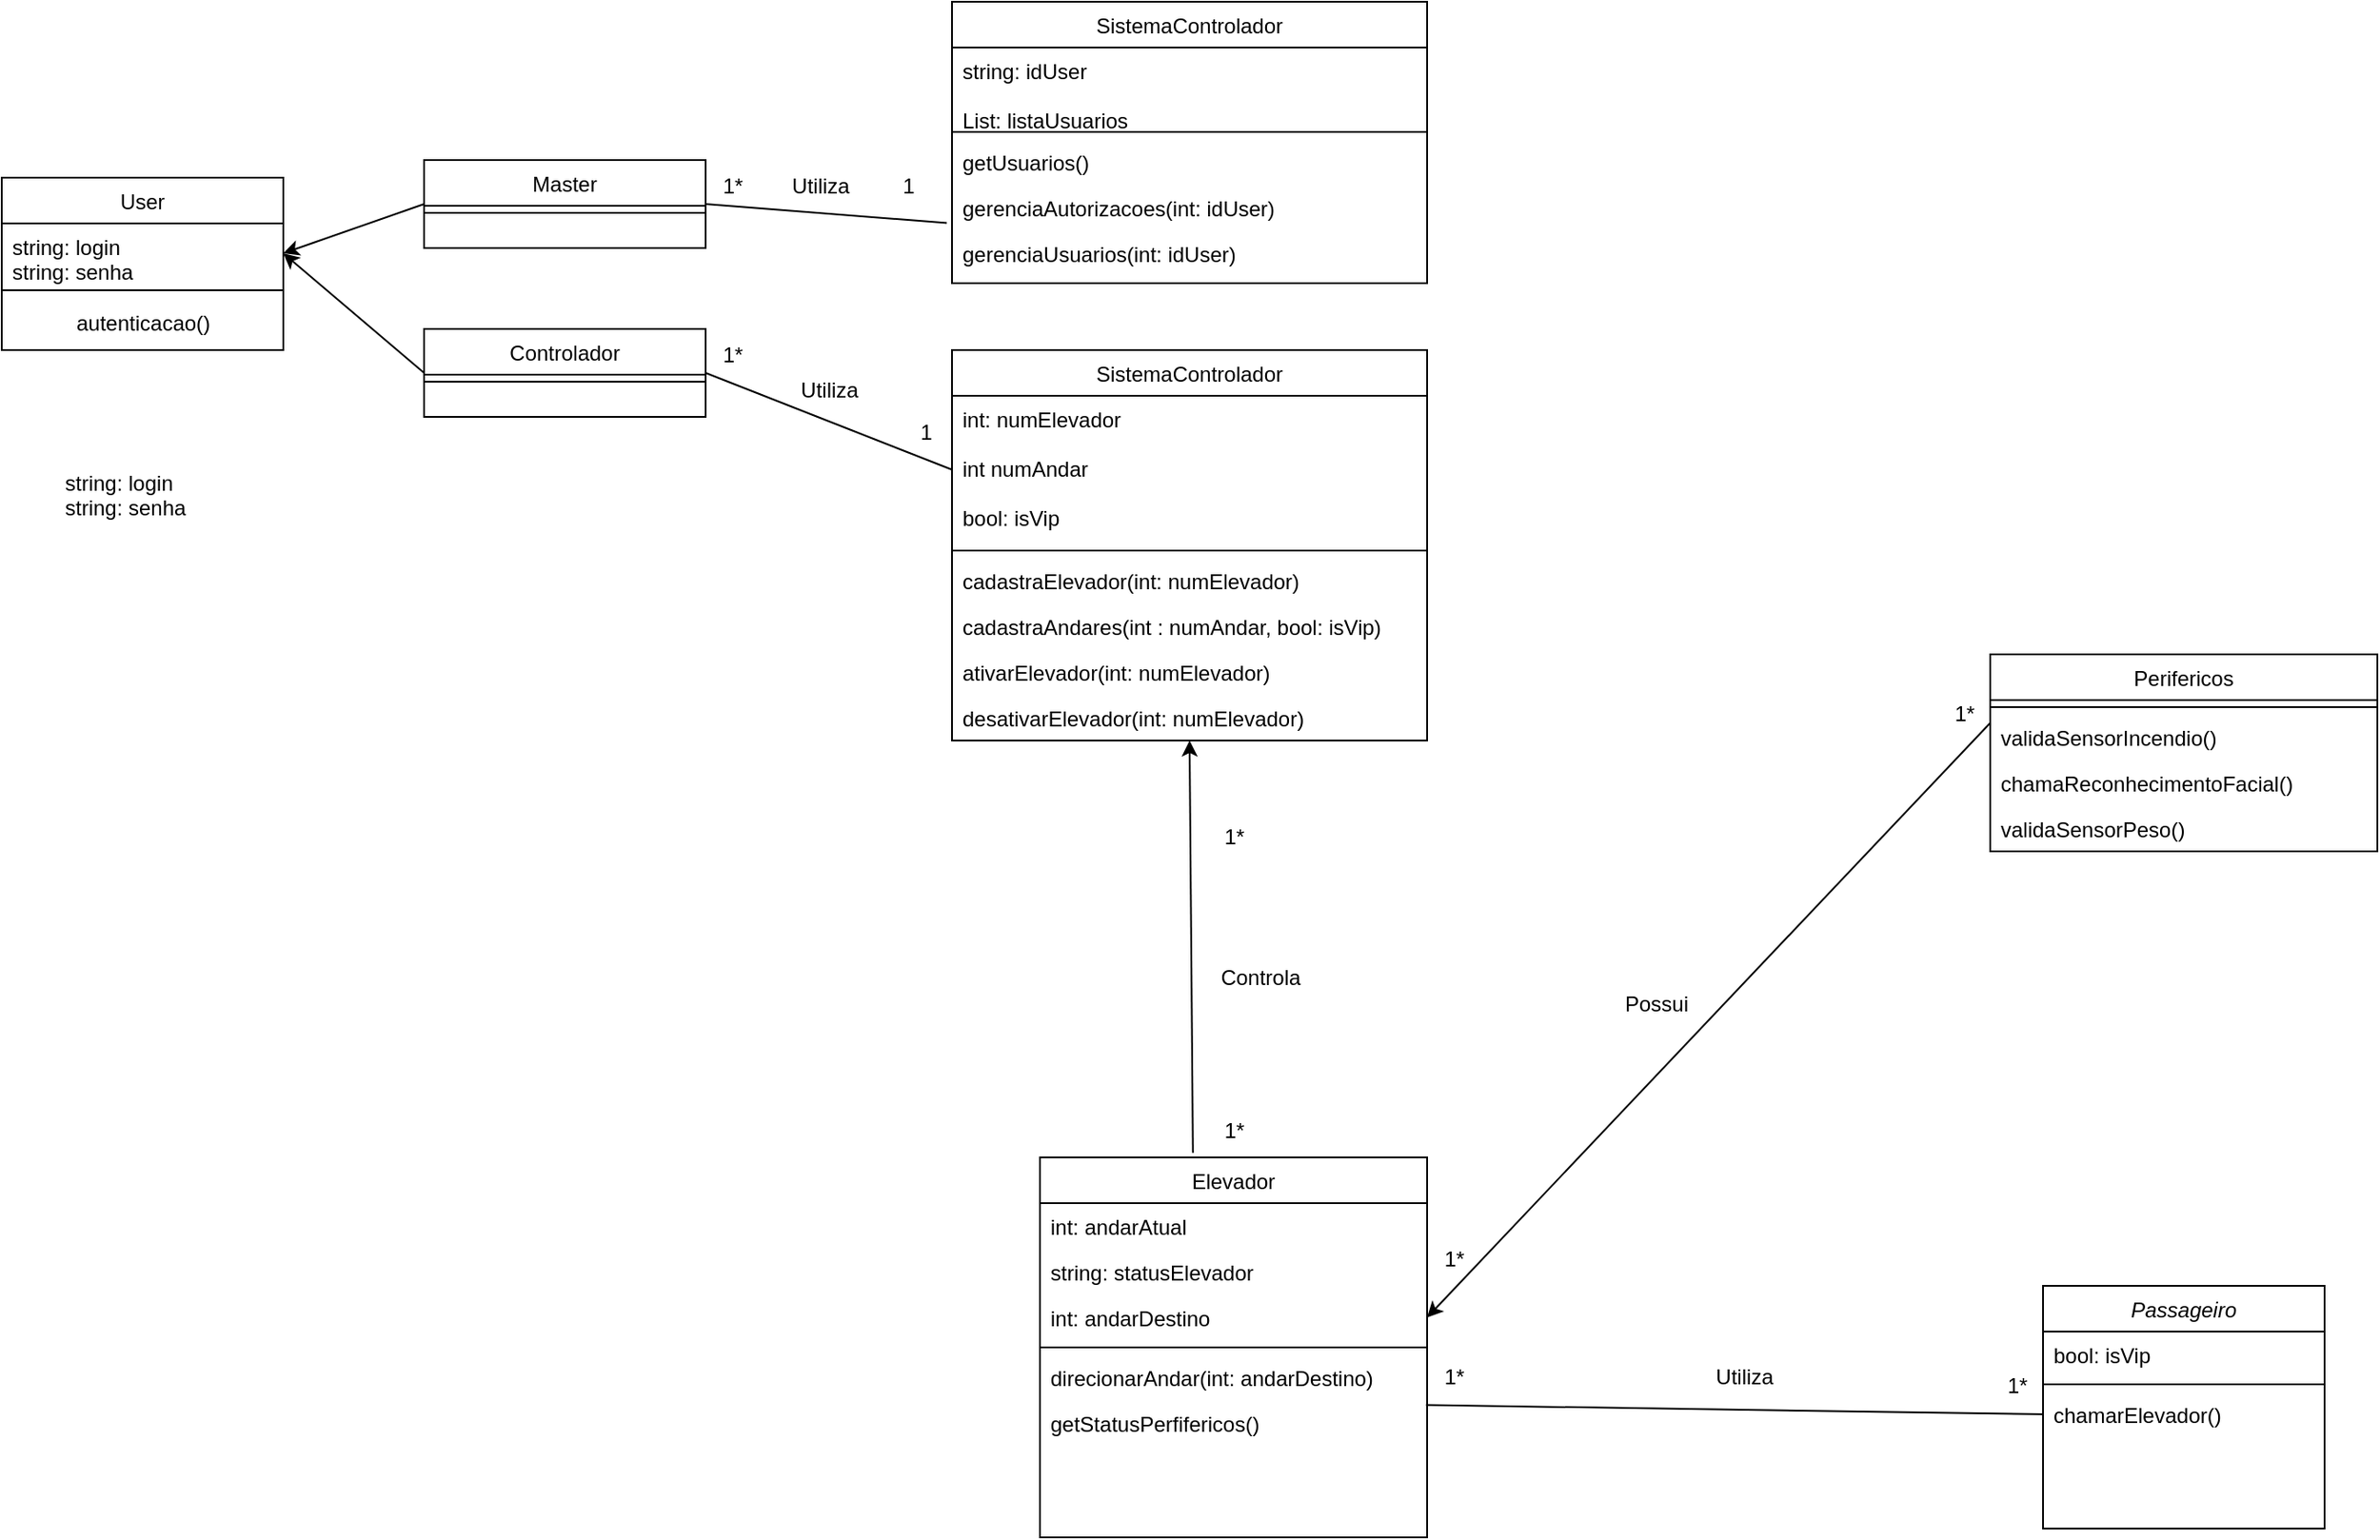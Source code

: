 <mxfile version="20.5.3" type="github">
  <diagram id="C5RBs43oDa-KdzZeNtuy" name="Page-1">
    <mxGraphModel dx="1778" dy="983" grid="1" gridSize="10" guides="1" tooltips="1" connect="1" arrows="1" fold="1" page="1" pageScale="1" pageWidth="827" pageHeight="1169" math="0" shadow="0">
      <root>
        <mxCell id="WIyWlLk6GJQsqaUBKTNV-0" />
        <mxCell id="WIyWlLk6GJQsqaUBKTNV-1" parent="WIyWlLk6GJQsqaUBKTNV-0" />
        <mxCell id="zkfFHV4jXpPFQw0GAbJ--0" value="Passageiro" style="swimlane;fontStyle=2;align=center;verticalAlign=top;childLayout=stackLayout;horizontal=1;startSize=26;horizontalStack=0;resizeParent=1;resizeLast=0;collapsible=1;marginBottom=0;rounded=0;shadow=0;strokeWidth=1;" parent="WIyWlLk6GJQsqaUBKTNV-1" vertex="1">
          <mxGeometry x="1250" y="790" width="160" height="138" as="geometry">
            <mxRectangle x="230" y="140" width="160" height="26" as="alternateBounds" />
          </mxGeometry>
        </mxCell>
        <mxCell id="zkfFHV4jXpPFQw0GAbJ--1" value="bool: isVip" style="text;align=left;verticalAlign=top;spacingLeft=4;spacingRight=4;overflow=hidden;rotatable=0;points=[[0,0.5],[1,0.5]];portConstraint=eastwest;" parent="zkfFHV4jXpPFQw0GAbJ--0" vertex="1">
          <mxGeometry y="26" width="160" height="26" as="geometry" />
        </mxCell>
        <mxCell id="zkfFHV4jXpPFQw0GAbJ--4" value="" style="line;html=1;strokeWidth=1;align=left;verticalAlign=middle;spacingTop=-1;spacingLeft=3;spacingRight=3;rotatable=0;labelPosition=right;points=[];portConstraint=eastwest;" parent="zkfFHV4jXpPFQw0GAbJ--0" vertex="1">
          <mxGeometry y="52" width="160" height="8" as="geometry" />
        </mxCell>
        <mxCell id="zkfFHV4jXpPFQw0GAbJ--5" value="chamarElevador()" style="text;align=left;verticalAlign=top;spacingLeft=4;spacingRight=4;overflow=hidden;rotatable=0;points=[[0,0.5],[1,0.5]];portConstraint=eastwest;" parent="zkfFHV4jXpPFQw0GAbJ--0" vertex="1">
          <mxGeometry y="60" width="160" height="26" as="geometry" />
        </mxCell>
        <mxCell id="zkfFHV4jXpPFQw0GAbJ--6" value="Controlador" style="swimlane;fontStyle=0;align=center;verticalAlign=top;childLayout=stackLayout;horizontal=1;startSize=26;horizontalStack=0;resizeParent=1;resizeLast=0;collapsible=1;marginBottom=0;rounded=0;shadow=0;strokeWidth=1;" parent="WIyWlLk6GJQsqaUBKTNV-1" vertex="1">
          <mxGeometry x="330" y="246" width="160" height="50" as="geometry">
            <mxRectangle x="130" y="380" width="160" height="26" as="alternateBounds" />
          </mxGeometry>
        </mxCell>
        <mxCell id="zkfFHV4jXpPFQw0GAbJ--9" value="" style="line;html=1;strokeWidth=1;align=left;verticalAlign=middle;spacingTop=-1;spacingLeft=3;spacingRight=3;rotatable=0;labelPosition=right;points=[];portConstraint=eastwest;" parent="zkfFHV4jXpPFQw0GAbJ--6" vertex="1">
          <mxGeometry y="26" width="160" height="8" as="geometry" />
        </mxCell>
        <mxCell id="zkfFHV4jXpPFQw0GAbJ--13" value="Master" style="swimlane;fontStyle=0;align=center;verticalAlign=top;childLayout=stackLayout;horizontal=1;startSize=26;horizontalStack=0;resizeParent=1;resizeLast=0;collapsible=1;marginBottom=0;rounded=0;shadow=0;strokeWidth=1;" parent="WIyWlLk6GJQsqaUBKTNV-1" vertex="1">
          <mxGeometry x="330" y="150" width="160" height="50" as="geometry">
            <mxRectangle x="340" y="380" width="170" height="26" as="alternateBounds" />
          </mxGeometry>
        </mxCell>
        <mxCell id="zkfFHV4jXpPFQw0GAbJ--15" value="" style="line;html=1;strokeWidth=1;align=left;verticalAlign=middle;spacingTop=-1;spacingLeft=3;spacingRight=3;rotatable=0;labelPosition=right;points=[];portConstraint=eastwest;" parent="zkfFHV4jXpPFQw0GAbJ--13" vertex="1">
          <mxGeometry y="26" width="160" height="8" as="geometry" />
        </mxCell>
        <mxCell id="zkfFHV4jXpPFQw0GAbJ--17" value="Perifericos" style="swimlane;fontStyle=0;align=center;verticalAlign=top;childLayout=stackLayout;horizontal=1;startSize=26;horizontalStack=0;resizeParent=1;resizeLast=0;collapsible=1;marginBottom=0;rounded=0;shadow=0;strokeWidth=1;" parent="WIyWlLk6GJQsqaUBKTNV-1" vertex="1">
          <mxGeometry x="1220" y="431" width="220" height="112" as="geometry">
            <mxRectangle x="550" y="140" width="160" height="26" as="alternateBounds" />
          </mxGeometry>
        </mxCell>
        <mxCell id="zkfFHV4jXpPFQw0GAbJ--23" value="" style="line;html=1;strokeWidth=1;align=left;verticalAlign=middle;spacingTop=-1;spacingLeft=3;spacingRight=3;rotatable=0;labelPosition=right;points=[];portConstraint=eastwest;" parent="zkfFHV4jXpPFQw0GAbJ--17" vertex="1">
          <mxGeometry y="26" width="220" height="8" as="geometry" />
        </mxCell>
        <mxCell id="zkfFHV4jXpPFQw0GAbJ--24" value="validaSensorIncendio()" style="text;align=left;verticalAlign=top;spacingLeft=4;spacingRight=4;overflow=hidden;rotatable=0;points=[[0,0.5],[1,0.5]];portConstraint=eastwest;" parent="zkfFHV4jXpPFQw0GAbJ--17" vertex="1">
          <mxGeometry y="34" width="220" height="26" as="geometry" />
        </mxCell>
        <mxCell id="zkfFHV4jXpPFQw0GAbJ--25" value="chamaReconhecimentoFacial()" style="text;align=left;verticalAlign=top;spacingLeft=4;spacingRight=4;overflow=hidden;rotatable=0;points=[[0,0.5],[1,0.5]];portConstraint=eastwest;" parent="zkfFHV4jXpPFQw0GAbJ--17" vertex="1">
          <mxGeometry y="60" width="220" height="26" as="geometry" />
        </mxCell>
        <mxCell id="paJcDHO1TUpdrhw7AHeN-74" value="validaSensorPeso()" style="text;align=left;verticalAlign=top;spacingLeft=4;spacingRight=4;overflow=hidden;rotatable=0;points=[[0,0.5],[1,0.5]];portConstraint=eastwest;" vertex="1" parent="zkfFHV4jXpPFQw0GAbJ--17">
          <mxGeometry y="86" width="220" height="26" as="geometry" />
        </mxCell>
        <mxCell id="paJcDHO1TUpdrhw7AHeN-0" value="Elevador" style="swimlane;fontStyle=0;align=center;verticalAlign=top;childLayout=stackLayout;horizontal=1;startSize=26;horizontalStack=0;resizeParent=1;resizeLast=0;collapsible=1;marginBottom=0;rounded=0;shadow=0;strokeWidth=1;" vertex="1" parent="WIyWlLk6GJQsqaUBKTNV-1">
          <mxGeometry x="680" y="717" width="220" height="216" as="geometry">
            <mxRectangle x="550" y="140" width="160" height="26" as="alternateBounds" />
          </mxGeometry>
        </mxCell>
        <mxCell id="paJcDHO1TUpdrhw7AHeN-1" value="int: andarAtual" style="text;align=left;verticalAlign=top;spacingLeft=4;spacingRight=4;overflow=hidden;rotatable=0;points=[[0,0.5],[1,0.5]];portConstraint=eastwest;" vertex="1" parent="paJcDHO1TUpdrhw7AHeN-0">
          <mxGeometry y="26" width="220" height="26" as="geometry" />
        </mxCell>
        <mxCell id="paJcDHO1TUpdrhw7AHeN-2" value="string: statusElevador" style="text;align=left;verticalAlign=top;spacingLeft=4;spacingRight=4;overflow=hidden;rotatable=0;points=[[0,0.5],[1,0.5]];portConstraint=eastwest;rounded=0;shadow=0;html=0;" vertex="1" parent="paJcDHO1TUpdrhw7AHeN-0">
          <mxGeometry y="52" width="220" height="26" as="geometry" />
        </mxCell>
        <mxCell id="paJcDHO1TUpdrhw7AHeN-3" value="int: andarDestino" style="text;align=left;verticalAlign=top;spacingLeft=4;spacingRight=4;overflow=hidden;rotatable=0;points=[[0,0.5],[1,0.5]];portConstraint=eastwest;rounded=0;shadow=0;html=0;" vertex="1" parent="paJcDHO1TUpdrhw7AHeN-0">
          <mxGeometry y="78" width="220" height="26" as="geometry" />
        </mxCell>
        <mxCell id="paJcDHO1TUpdrhw7AHeN-6" value="" style="line;html=1;strokeWidth=1;align=left;verticalAlign=middle;spacingTop=-1;spacingLeft=3;spacingRight=3;rotatable=0;labelPosition=right;points=[];portConstraint=eastwest;" vertex="1" parent="paJcDHO1TUpdrhw7AHeN-0">
          <mxGeometry y="104" width="220" height="8" as="geometry" />
        </mxCell>
        <mxCell id="paJcDHO1TUpdrhw7AHeN-7" value="direcionarAndar(int: andarDestino)" style="text;align=left;verticalAlign=top;spacingLeft=4;spacingRight=4;overflow=hidden;rotatable=0;points=[[0,0.5],[1,0.5]];portConstraint=eastwest;" vertex="1" parent="paJcDHO1TUpdrhw7AHeN-0">
          <mxGeometry y="112" width="220" height="26" as="geometry" />
        </mxCell>
        <mxCell id="paJcDHO1TUpdrhw7AHeN-8" value="getStatusPerfifericos()" style="text;align=left;verticalAlign=top;spacingLeft=4;spacingRight=4;overflow=hidden;rotatable=0;points=[[0,0.5],[1,0.5]];portConstraint=eastwest;" vertex="1" parent="paJcDHO1TUpdrhw7AHeN-0">
          <mxGeometry y="138" width="220" height="26" as="geometry" />
        </mxCell>
        <mxCell id="paJcDHO1TUpdrhw7AHeN-18" value="SistemaControlador" style="swimlane;fontStyle=0;align=center;verticalAlign=top;childLayout=stackLayout;horizontal=1;startSize=26;horizontalStack=0;resizeParent=1;resizeLast=0;collapsible=1;marginBottom=0;rounded=0;shadow=0;strokeWidth=1;" vertex="1" parent="WIyWlLk6GJQsqaUBKTNV-1">
          <mxGeometry x="630" y="258" width="270" height="222" as="geometry">
            <mxRectangle x="550" y="140" width="160" height="26" as="alternateBounds" />
          </mxGeometry>
        </mxCell>
        <mxCell id="paJcDHO1TUpdrhw7AHeN-19" value="int: numElevador&#xa;&#xa;int numAndar&#xa;&#xa;bool: isVip" style="text;align=left;verticalAlign=top;spacingLeft=4;spacingRight=4;overflow=hidden;rotatable=0;points=[[0,0.5],[1,0.5]];portConstraint=eastwest;" vertex="1" parent="paJcDHO1TUpdrhw7AHeN-18">
          <mxGeometry y="26" width="270" height="84" as="geometry" />
        </mxCell>
        <mxCell id="paJcDHO1TUpdrhw7AHeN-24" value="" style="line;html=1;strokeWidth=1;align=left;verticalAlign=middle;spacingTop=-1;spacingLeft=3;spacingRight=3;rotatable=0;labelPosition=right;points=[];portConstraint=eastwest;" vertex="1" parent="paJcDHO1TUpdrhw7AHeN-18">
          <mxGeometry y="110" width="270" height="8" as="geometry" />
        </mxCell>
        <mxCell id="paJcDHO1TUpdrhw7AHeN-25" value="cadastraElevador(int: numElevador)" style="text;align=left;verticalAlign=top;spacingLeft=4;spacingRight=4;overflow=hidden;rotatable=0;points=[[0,0.5],[1,0.5]];portConstraint=eastwest;" vertex="1" parent="paJcDHO1TUpdrhw7AHeN-18">
          <mxGeometry y="118" width="270" height="26" as="geometry" />
        </mxCell>
        <mxCell id="paJcDHO1TUpdrhw7AHeN-26" value="cadastraAndares(int : numAndar, bool: isVip)" style="text;align=left;verticalAlign=top;spacingLeft=4;spacingRight=4;overflow=hidden;rotatable=0;points=[[0,0.5],[1,0.5]];portConstraint=eastwest;" vertex="1" parent="paJcDHO1TUpdrhw7AHeN-18">
          <mxGeometry y="144" width="270" height="26" as="geometry" />
        </mxCell>
        <mxCell id="paJcDHO1TUpdrhw7AHeN-49" value="ativarElevador(int: numElevador)" style="text;align=left;verticalAlign=top;spacingLeft=4;spacingRight=4;overflow=hidden;rotatable=0;points=[[0,0.5],[1,0.5]];portConstraint=eastwest;" vertex="1" parent="paJcDHO1TUpdrhw7AHeN-18">
          <mxGeometry y="170" width="270" height="26" as="geometry" />
        </mxCell>
        <mxCell id="paJcDHO1TUpdrhw7AHeN-50" value="desativarElevador(int: numElevador)" style="text;align=left;verticalAlign=top;spacingLeft=4;spacingRight=4;overflow=hidden;rotatable=0;points=[[0,0.5],[1,0.5]];portConstraint=eastwest;" vertex="1" parent="paJcDHO1TUpdrhw7AHeN-18">
          <mxGeometry y="196" width="270" height="26" as="geometry" />
        </mxCell>
        <mxCell id="paJcDHO1TUpdrhw7AHeN-31" value="string: login&#xa;string: senha" style="text;align=left;verticalAlign=top;spacingLeft=4;spacingRight=4;overflow=hidden;rotatable=0;points=[[0,0.5],[1,0.5]];portConstraint=eastwest;" vertex="1" parent="WIyWlLk6GJQsqaUBKTNV-1">
          <mxGeometry x="120" y="320" width="160" height="34" as="geometry" />
        </mxCell>
        <mxCell id="paJcDHO1TUpdrhw7AHeN-32" value="User" style="swimlane;fontStyle=0;align=center;verticalAlign=top;childLayout=stackLayout;horizontal=1;startSize=26;horizontalStack=0;resizeParent=1;resizeLast=0;collapsible=1;marginBottom=0;rounded=0;shadow=0;strokeWidth=1;" vertex="1" parent="WIyWlLk6GJQsqaUBKTNV-1">
          <mxGeometry x="90" y="160" width="160" height="98" as="geometry">
            <mxRectangle x="340" y="380" width="170" height="26" as="alternateBounds" />
          </mxGeometry>
        </mxCell>
        <mxCell id="paJcDHO1TUpdrhw7AHeN-33" value="string: login&#xa;string: senha" style="text;align=left;verticalAlign=top;spacingLeft=4;spacingRight=4;overflow=hidden;rotatable=0;points=[[0,0.5],[1,0.5]];portConstraint=eastwest;" vertex="1" parent="paJcDHO1TUpdrhw7AHeN-32">
          <mxGeometry y="26" width="160" height="34" as="geometry" />
        </mxCell>
        <mxCell id="paJcDHO1TUpdrhw7AHeN-34" value="" style="line;html=1;strokeWidth=1;align=left;verticalAlign=middle;spacingTop=-1;spacingLeft=3;spacingRight=3;rotatable=0;labelPosition=right;points=[];portConstraint=eastwest;" vertex="1" parent="paJcDHO1TUpdrhw7AHeN-32">
          <mxGeometry y="60" width="160" height="8" as="geometry" />
        </mxCell>
        <mxCell id="paJcDHO1TUpdrhw7AHeN-35" value="autenticacao()" style="text;html=1;align=center;verticalAlign=middle;resizable=0;points=[];autosize=1;strokeColor=none;fillColor=none;" vertex="1" parent="paJcDHO1TUpdrhw7AHeN-32">
          <mxGeometry y="68" width="160" height="30" as="geometry" />
        </mxCell>
        <mxCell id="paJcDHO1TUpdrhw7AHeN-36" value="" style="endArrow=classic;html=1;rounded=0;entryX=1;entryY=0.5;entryDx=0;entryDy=0;exitX=0;exitY=0.5;exitDx=0;exitDy=0;" edge="1" parent="WIyWlLk6GJQsqaUBKTNV-1" source="zkfFHV4jXpPFQw0GAbJ--13" target="paJcDHO1TUpdrhw7AHeN-33">
          <mxGeometry width="50" height="50" relative="1" as="geometry">
            <mxPoint x="490" y="340" as="sourcePoint" />
            <mxPoint x="540" y="290" as="targetPoint" />
          </mxGeometry>
        </mxCell>
        <mxCell id="paJcDHO1TUpdrhw7AHeN-37" value="" style="endArrow=classic;html=1;rounded=0;entryX=1;entryY=0.5;entryDx=0;entryDy=0;exitX=0;exitY=0.5;exitDx=0;exitDy=0;" edge="1" parent="WIyWlLk6GJQsqaUBKTNV-1" source="zkfFHV4jXpPFQw0GAbJ--6" target="paJcDHO1TUpdrhw7AHeN-33">
          <mxGeometry width="50" height="50" relative="1" as="geometry">
            <mxPoint x="340" y="185" as="sourcePoint" />
            <mxPoint x="260" y="213" as="targetPoint" />
          </mxGeometry>
        </mxCell>
        <mxCell id="paJcDHO1TUpdrhw7AHeN-39" value="" style="endArrow=none;html=1;rounded=0;exitX=1;exitY=0.5;exitDx=0;exitDy=0;entryX=-0.011;entryY=0.837;entryDx=0;entryDy=0;entryPerimeter=0;" edge="1" parent="WIyWlLk6GJQsqaUBKTNV-1" source="zkfFHV4jXpPFQw0GAbJ--13" target="paJcDHO1TUpdrhw7AHeN-62">
          <mxGeometry width="50" height="50" relative="1" as="geometry">
            <mxPoint x="540" y="200" as="sourcePoint" />
            <mxPoint x="665.056" y="97.762" as="targetPoint" />
          </mxGeometry>
        </mxCell>
        <mxCell id="paJcDHO1TUpdrhw7AHeN-40" value="" style="endArrow=none;html=1;rounded=0;exitX=1;exitY=0.5;exitDx=0;exitDy=0;entryX=0;entryY=0.5;entryDx=0;entryDy=0;" edge="1" parent="WIyWlLk6GJQsqaUBKTNV-1" source="zkfFHV4jXpPFQw0GAbJ--6" target="paJcDHO1TUpdrhw7AHeN-19">
          <mxGeometry width="50" height="50" relative="1" as="geometry">
            <mxPoint x="440" y="402" as="sourcePoint" />
            <mxPoint x="630" y="401" as="targetPoint" />
          </mxGeometry>
        </mxCell>
        <mxCell id="paJcDHO1TUpdrhw7AHeN-41" value="" style="endArrow=none;html=1;rounded=0;exitX=0.997;exitY=0.106;exitDx=0;exitDy=0;entryX=0;entryY=0.5;entryDx=0;entryDy=0;exitPerimeter=0;" edge="1" parent="WIyWlLk6GJQsqaUBKTNV-1" source="paJcDHO1TUpdrhw7AHeN-8" target="zkfFHV4jXpPFQw0GAbJ--5">
          <mxGeometry width="50" height="50" relative="1" as="geometry">
            <mxPoint x="860" y="860.0" as="sourcePoint" />
            <mxPoint x="1180" y="860" as="targetPoint" />
          </mxGeometry>
        </mxCell>
        <mxCell id="paJcDHO1TUpdrhw7AHeN-42" value="Utiliza" style="text;html=1;align=center;verticalAlign=middle;resizable=0;points=[];autosize=1;strokeColor=none;fillColor=none;" vertex="1" parent="WIyWlLk6GJQsqaUBKTNV-1">
          <mxGeometry x="1050" y="827" width="60" height="30" as="geometry" />
        </mxCell>
        <mxCell id="paJcDHO1TUpdrhw7AHeN-43" value="1*" style="text;html=1;align=center;verticalAlign=middle;resizable=0;points=[];autosize=1;strokeColor=none;fillColor=none;" vertex="1" parent="WIyWlLk6GJQsqaUBKTNV-1">
          <mxGeometry x="1220" y="832" width="30" height="30" as="geometry" />
        </mxCell>
        <mxCell id="paJcDHO1TUpdrhw7AHeN-44" value="1*" style="text;html=1;align=center;verticalAlign=middle;resizable=0;points=[];autosize=1;strokeColor=none;fillColor=none;" vertex="1" parent="WIyWlLk6GJQsqaUBKTNV-1">
          <mxGeometry x="900" y="827" width="30" height="30" as="geometry" />
        </mxCell>
        <mxCell id="paJcDHO1TUpdrhw7AHeN-46" value="Possui" style="text;html=1;align=center;verticalAlign=middle;resizable=0;points=[];autosize=1;strokeColor=none;fillColor=none;" vertex="1" parent="WIyWlLk6GJQsqaUBKTNV-1">
          <mxGeometry x="1000" y="615" width="60" height="30" as="geometry" />
        </mxCell>
        <mxCell id="paJcDHO1TUpdrhw7AHeN-47" value="1*" style="text;html=1;align=center;verticalAlign=middle;resizable=0;points=[];autosize=1;strokeColor=none;fillColor=none;" vertex="1" parent="WIyWlLk6GJQsqaUBKTNV-1">
          <mxGeometry x="1190" y="450" width="30" height="30" as="geometry" />
        </mxCell>
        <mxCell id="paJcDHO1TUpdrhw7AHeN-48" value="1*" style="text;html=1;align=center;verticalAlign=middle;resizable=0;points=[];autosize=1;strokeColor=none;fillColor=none;" vertex="1" parent="WIyWlLk6GJQsqaUBKTNV-1">
          <mxGeometry x="900" y="760" width="30" height="30" as="geometry" />
        </mxCell>
        <mxCell id="paJcDHO1TUpdrhw7AHeN-52" value="" style="endArrow=classic;html=1;rounded=0;entryX=1;entryY=0.5;entryDx=0;entryDy=0;exitX=0;exitY=0.5;exitDx=0;exitDy=0;" edge="1" parent="WIyWlLk6GJQsqaUBKTNV-1" target="paJcDHO1TUpdrhw7AHeN-3">
          <mxGeometry width="50" height="50" relative="1" as="geometry">
            <mxPoint x="1220" y="470" as="sourcePoint" />
            <mxPoint x="980" y="600" as="targetPoint" />
          </mxGeometry>
        </mxCell>
        <mxCell id="paJcDHO1TUpdrhw7AHeN-54" value="SistemaControlador" style="swimlane;fontStyle=0;align=center;verticalAlign=top;childLayout=stackLayout;horizontal=1;startSize=26;horizontalStack=0;resizeParent=1;resizeLast=0;collapsible=1;marginBottom=0;rounded=0;shadow=0;strokeWidth=1;" vertex="1" parent="WIyWlLk6GJQsqaUBKTNV-1">
          <mxGeometry x="630" y="60" width="270" height="160" as="geometry">
            <mxRectangle x="550" y="140" width="160" height="26" as="alternateBounds" />
          </mxGeometry>
        </mxCell>
        <mxCell id="paJcDHO1TUpdrhw7AHeN-55" value="string: idUser&#xa;&#xa;List: listaUsuarios" style="text;align=left;verticalAlign=top;spacingLeft=4;spacingRight=4;overflow=hidden;rotatable=0;points=[[0,0.5],[1,0.5]];portConstraint=eastwest;" vertex="1" parent="paJcDHO1TUpdrhw7AHeN-54">
          <mxGeometry y="26" width="270" height="44" as="geometry" />
        </mxCell>
        <mxCell id="paJcDHO1TUpdrhw7AHeN-56" value="" style="line;html=1;strokeWidth=1;align=left;verticalAlign=middle;spacingTop=-1;spacingLeft=3;spacingRight=3;rotatable=0;labelPosition=right;points=[];portConstraint=eastwest;" vertex="1" parent="paJcDHO1TUpdrhw7AHeN-54">
          <mxGeometry y="70" width="270" height="8" as="geometry" />
        </mxCell>
        <mxCell id="paJcDHO1TUpdrhw7AHeN-61" value="getUsuarios()" style="text;align=left;verticalAlign=top;spacingLeft=4;spacingRight=4;overflow=hidden;rotatable=0;points=[[0,0.5],[1,0.5]];portConstraint=eastwest;" vertex="1" parent="paJcDHO1TUpdrhw7AHeN-54">
          <mxGeometry y="78" width="270" height="26" as="geometry" />
        </mxCell>
        <mxCell id="paJcDHO1TUpdrhw7AHeN-62" value="gerenciaAutorizacoes(int: idUser)" style="text;align=left;verticalAlign=top;spacingLeft=4;spacingRight=4;overflow=hidden;rotatable=0;points=[[0,0.5],[1,0.5]];portConstraint=eastwest;" vertex="1" parent="paJcDHO1TUpdrhw7AHeN-54">
          <mxGeometry y="104" width="270" height="26" as="geometry" />
        </mxCell>
        <mxCell id="paJcDHO1TUpdrhw7AHeN-63" value="gerenciaUsuarios(int: idUser)" style="text;align=left;verticalAlign=top;spacingLeft=4;spacingRight=4;overflow=hidden;rotatable=0;points=[[0,0.5],[1,0.5]];portConstraint=eastwest;" vertex="1" parent="paJcDHO1TUpdrhw7AHeN-54">
          <mxGeometry y="130" width="270" height="26" as="geometry" />
        </mxCell>
        <mxCell id="paJcDHO1TUpdrhw7AHeN-64" value="" style="endArrow=classic;html=1;rounded=0;entryX=0.5;entryY=1;entryDx=0;entryDy=0;exitX=0.395;exitY=-0.012;exitDx=0;exitDy=0;exitPerimeter=0;" edge="1" parent="WIyWlLk6GJQsqaUBKTNV-1" source="paJcDHO1TUpdrhw7AHeN-0" target="paJcDHO1TUpdrhw7AHeN-18">
          <mxGeometry width="50" height="50" relative="1" as="geometry">
            <mxPoint x="740" y="670" as="sourcePoint" />
            <mxPoint x="790" y="620" as="targetPoint" />
          </mxGeometry>
        </mxCell>
        <mxCell id="paJcDHO1TUpdrhw7AHeN-65" value="Controla" style="text;html=1;align=center;verticalAlign=middle;resizable=0;points=[];autosize=1;strokeColor=none;fillColor=none;" vertex="1" parent="WIyWlLk6GJQsqaUBKTNV-1">
          <mxGeometry x="770" y="600" width="70" height="30" as="geometry" />
        </mxCell>
        <mxCell id="paJcDHO1TUpdrhw7AHeN-66" value="1*" style="text;html=1;align=center;verticalAlign=middle;resizable=0;points=[];autosize=1;strokeColor=none;fillColor=none;" vertex="1" parent="WIyWlLk6GJQsqaUBKTNV-1">
          <mxGeometry x="775" y="520" width="30" height="30" as="geometry" />
        </mxCell>
        <mxCell id="paJcDHO1TUpdrhw7AHeN-67" value="1*" style="text;html=1;align=center;verticalAlign=middle;resizable=0;points=[];autosize=1;strokeColor=none;fillColor=none;" vertex="1" parent="WIyWlLk6GJQsqaUBKTNV-1">
          <mxGeometry x="775" y="687" width="30" height="30" as="geometry" />
        </mxCell>
        <mxCell id="paJcDHO1TUpdrhw7AHeN-68" value="Utiliza" style="text;html=1;align=center;verticalAlign=middle;resizable=0;points=[];autosize=1;strokeColor=none;fillColor=none;" vertex="1" parent="WIyWlLk6GJQsqaUBKTNV-1">
          <mxGeometry x="525" y="150" width="60" height="30" as="geometry" />
        </mxCell>
        <mxCell id="paJcDHO1TUpdrhw7AHeN-69" value="Utiliza" style="text;html=1;align=center;verticalAlign=middle;resizable=0;points=[];autosize=1;strokeColor=none;fillColor=none;" vertex="1" parent="WIyWlLk6GJQsqaUBKTNV-1">
          <mxGeometry x="530" y="266" width="60" height="30" as="geometry" />
        </mxCell>
        <mxCell id="paJcDHO1TUpdrhw7AHeN-70" value="1*" style="text;html=1;align=center;verticalAlign=middle;resizable=0;points=[];autosize=1;strokeColor=none;fillColor=none;" vertex="1" parent="WIyWlLk6GJQsqaUBKTNV-1">
          <mxGeometry x="490" y="150" width="30" height="30" as="geometry" />
        </mxCell>
        <mxCell id="paJcDHO1TUpdrhw7AHeN-71" value="1" style="text;html=1;align=center;verticalAlign=middle;resizable=0;points=[];autosize=1;strokeColor=none;fillColor=none;" vertex="1" parent="WIyWlLk6GJQsqaUBKTNV-1">
          <mxGeometry x="590" y="150" width="30" height="30" as="geometry" />
        </mxCell>
        <mxCell id="paJcDHO1TUpdrhw7AHeN-72" value="1*" style="text;html=1;align=center;verticalAlign=middle;resizable=0;points=[];autosize=1;strokeColor=none;fillColor=none;" vertex="1" parent="WIyWlLk6GJQsqaUBKTNV-1">
          <mxGeometry x="490" y="246" width="30" height="30" as="geometry" />
        </mxCell>
        <mxCell id="paJcDHO1TUpdrhw7AHeN-73" value="1" style="text;html=1;align=center;verticalAlign=middle;resizable=0;points=[];autosize=1;strokeColor=none;fillColor=none;" vertex="1" parent="WIyWlLk6GJQsqaUBKTNV-1">
          <mxGeometry x="600" y="290" width="30" height="30" as="geometry" />
        </mxCell>
      </root>
    </mxGraphModel>
  </diagram>
</mxfile>

